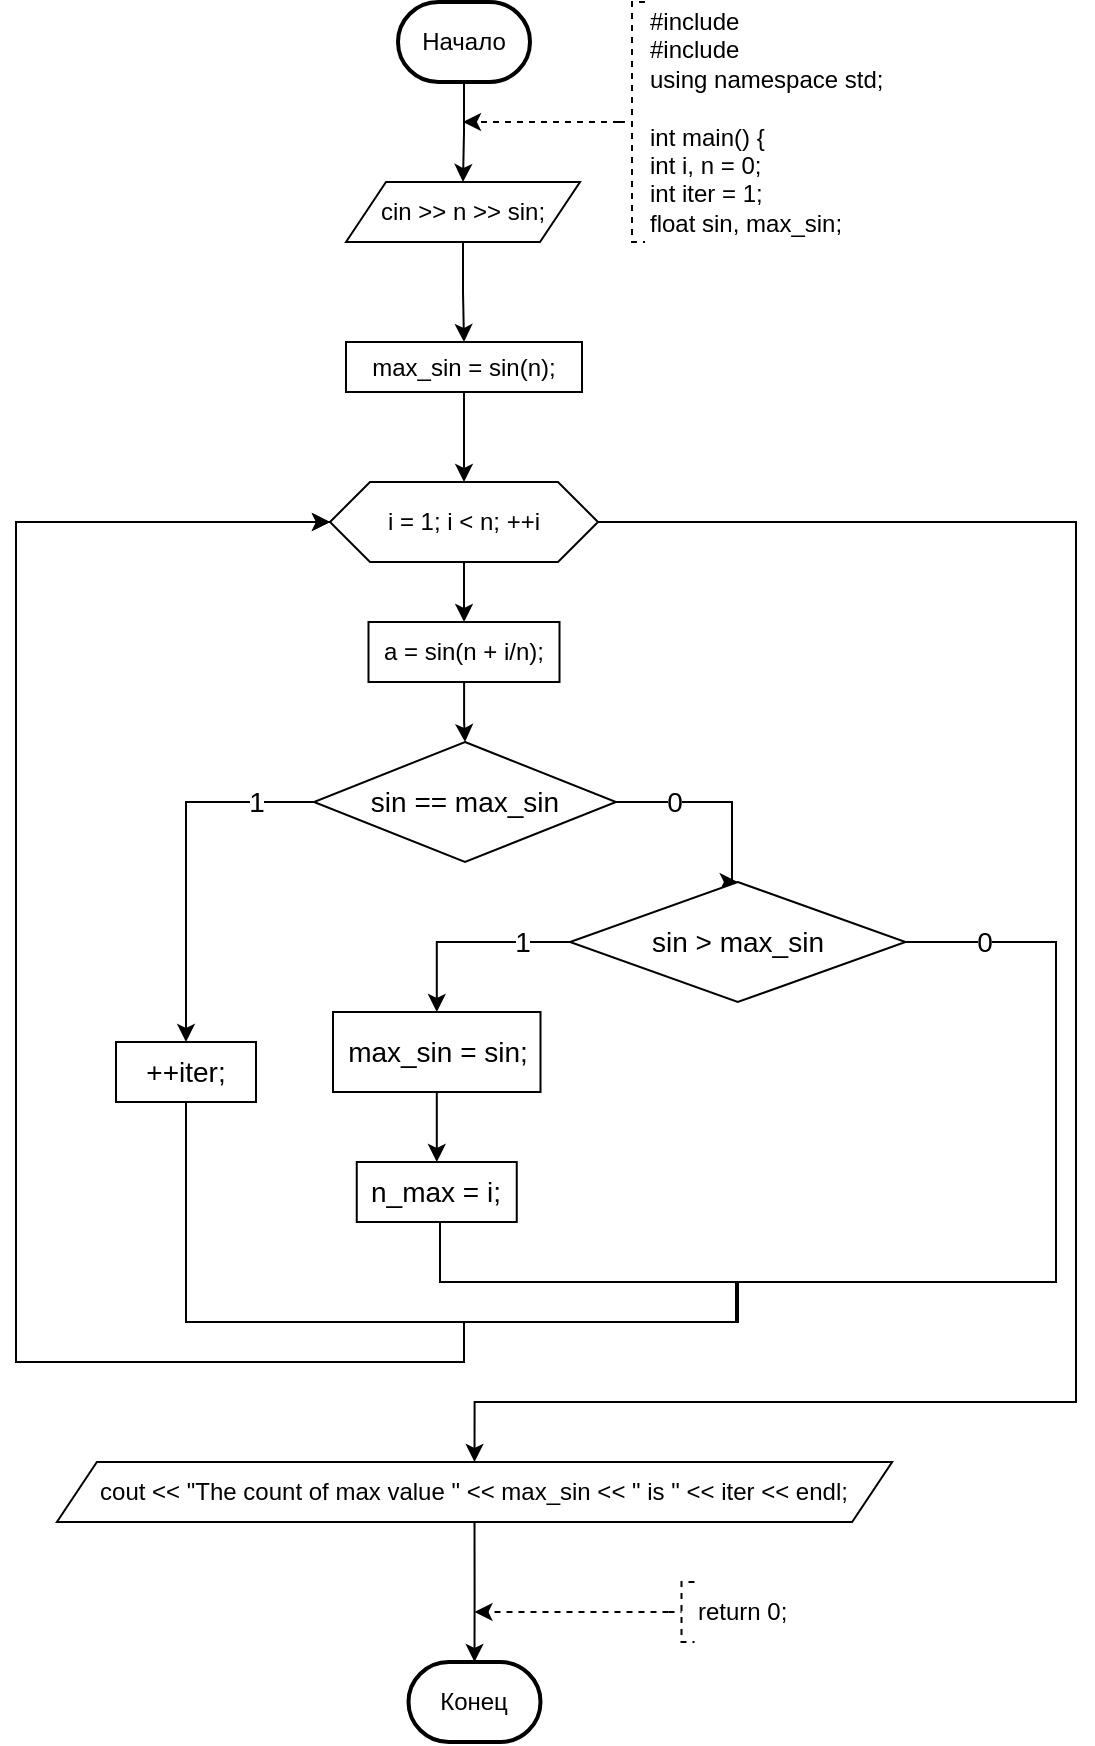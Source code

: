 <mxfile version="16.0.0" type="google"><diagram id="UgzziUN6D9vuVX7FSMJ2" name="Страница 1"><mxGraphModel dx="998" dy="588" grid="1" gridSize="10" guides="1" tooltips="1" connect="1" arrows="1" fold="1" page="1" pageScale="1" pageWidth="827" pageHeight="1169" math="0" shadow="0"><root><mxCell id="0"/><mxCell id="1" parent="0"/><mxCell id="xXJql5ytepg2skEufLeN-1" style="edgeStyle=orthogonalEdgeStyle;rounded=0;orthogonalLoop=1;jettySize=auto;html=1;entryX=0.5;entryY=0;entryDx=0;entryDy=0;exitX=0.5;exitY=1;exitDx=0;exitDy=0;exitPerimeter=0;" edge="1" parent="1" source="xXJql5ytepg2skEufLeN-2" target="xXJql5ytepg2skEufLeN-4"><mxGeometry relative="1" as="geometry"><mxPoint x="404" y="80" as="sourcePoint"/><Array as="points"/></mxGeometry></mxCell><mxCell id="xXJql5ytepg2skEufLeN-2" value="Начало" style="strokeWidth=2;html=1;shape=mxgraph.flowchart.terminator;whiteSpace=wrap;" vertex="1" parent="1"><mxGeometry x="381" y="40" width="66" height="40" as="geometry"/></mxCell><mxCell id="xXJql5ytepg2skEufLeN-3" style="edgeStyle=orthogonalEdgeStyle;rounded=0;orthogonalLoop=1;jettySize=auto;html=1;entryX=0.5;entryY=0;entryDx=0;entryDy=0;" edge="1" parent="1" source="xXJql5ytepg2skEufLeN-4" target="xXJql5ytepg2skEufLeN-8"><mxGeometry relative="1" as="geometry"/></mxCell><mxCell id="xXJql5ytepg2skEufLeN-4" value="cin &amp;gt;&amp;gt; n &amp;gt;&amp;gt; sin;" style="shape=parallelogram;perimeter=parallelogramPerimeter;whiteSpace=wrap;html=1;fixedSize=1;" vertex="1" parent="1"><mxGeometry x="355" y="130" width="117" height="30" as="geometry"/></mxCell><mxCell id="xXJql5ytepg2skEufLeN-5" style="edgeStyle=orthogonalEdgeStyle;rounded=0;orthogonalLoop=1;jettySize=auto;html=1;dashed=1;" edge="1" parent="1" source="xXJql5ytepg2skEufLeN-6"><mxGeometry relative="1" as="geometry"><mxPoint x="413.5" y="100.0" as="targetPoint"/><Array as="points"><mxPoint x="465.5" y="100"/><mxPoint x="465.5" y="100"/></Array></mxGeometry></mxCell><mxCell id="xXJql5ytepg2skEufLeN-6" value="#include &lt;br&gt;#include &lt;br&gt;using namespace std;&lt;br&gt;&lt;br&gt;int main() {&lt;br&gt;&#9;int i, n = 0;&lt;br&gt;&#9;int iter = 1;&lt;br&gt;&#9;float sin, max_sin;" style="strokeWidth=1;html=1;shape=mxgraph.flowchart.annotation_2;align=left;labelPosition=right;pointerEvents=1;dashed=1;" vertex="1" parent="1"><mxGeometry x="491.5" y="40" width="13" height="120" as="geometry"/></mxCell><mxCell id="xXJql5ytepg2skEufLeN-7" style="edgeStyle=orthogonalEdgeStyle;rounded=0;orthogonalLoop=1;jettySize=auto;html=1;entryX=0.5;entryY=0;entryDx=0;entryDy=0;" edge="1" parent="1" source="xXJql5ytepg2skEufLeN-8" target="xXJql5ytepg2skEufLeN-11"><mxGeometry relative="1" as="geometry"/></mxCell><mxCell id="xXJql5ytepg2skEufLeN-8" value="max_sin = sin(n);" style="rounded=0;whiteSpace=wrap;html=1;" vertex="1" parent="1"><mxGeometry x="355" y="210" width="118" height="25" as="geometry"/></mxCell><mxCell id="xXJql5ytepg2skEufLeN-9" value="" style="edgeStyle=orthogonalEdgeStyle;rounded=0;orthogonalLoop=1;jettySize=auto;html=1;" edge="1" parent="1" source="xXJql5ytepg2skEufLeN-11" target="xXJql5ytepg2skEufLeN-13"><mxGeometry relative="1" as="geometry"/></mxCell><mxCell id="xXJql5ytepg2skEufLeN-10" style="edgeStyle=orthogonalEdgeStyle;rounded=0;orthogonalLoop=1;jettySize=auto;html=1;entryX=0.5;entryY=0;entryDx=0;entryDy=0;" edge="1" parent="1" source="xXJql5ytepg2skEufLeN-11" target="xXJql5ytepg2skEufLeN-15"><mxGeometry relative="1" as="geometry"><Array as="points"><mxPoint x="720" y="300"/><mxPoint x="720" y="740"/><mxPoint x="419" y="740"/></Array></mxGeometry></mxCell><mxCell id="xXJql5ytepg2skEufLeN-11" value="i = 1; i &lt; n; ++i" style="shape=hexagon;perimeter=hexagonPerimeter2;whiteSpace=wrap;html=1;fixedSize=1;" vertex="1" parent="1"><mxGeometry x="347" y="280" width="134" height="40" as="geometry"/></mxCell><mxCell id="xXJql5ytepg2skEufLeN-12" value="" style="edgeStyle=orthogonalEdgeStyle;rounded=0;orthogonalLoop=1;jettySize=auto;html=1;entryX=0.5;entryY=0;entryDx=0;entryDy=0;" edge="1" parent="1" source="xXJql5ytepg2skEufLeN-13" target="xXJql5ytepg2skEufLeN-21"><mxGeometry relative="1" as="geometry"><mxPoint x="413.526" y="410" as="targetPoint"/></mxGeometry></mxCell><mxCell id="xXJql5ytepg2skEufLeN-13" value="a = sin(n + i/n);" style="whiteSpace=wrap;html=1;" vertex="1" parent="1"><mxGeometry x="366.25" y="350" width="95.5" height="30" as="geometry"/></mxCell><mxCell id="xXJql5ytepg2skEufLeN-14" style="edgeStyle=orthogonalEdgeStyle;rounded=0;sketch=0;orthogonalLoop=1;jettySize=auto;html=1;exitX=0.5;exitY=1;exitDx=0;exitDy=0;entryX=0.5;entryY=0;entryDx=0;entryDy=0;fontSize=14;strokeColor=default;entryPerimeter=0;" edge="1" parent="1" source="xXJql5ytepg2skEufLeN-15" target="xXJql5ytepg2skEufLeN-16"><mxGeometry relative="1" as="geometry"><mxPoint x="419.24" y="850" as="targetPoint"/></mxGeometry></mxCell><mxCell id="xXJql5ytepg2skEufLeN-15" value="cout &lt;&lt; &quot;The count of max value &quot; &lt;&lt; max_sin &lt;&lt; &quot; is &quot; &lt;&lt; iter &lt;&lt; endl;" style="shape=parallelogram;perimeter=parallelogramPerimeter;whiteSpace=wrap;html=1;fixedSize=1;" vertex="1" parent="1"><mxGeometry x="210.44" y="770" width="417.63" height="30" as="geometry"/></mxCell><mxCell id="xXJql5ytepg2skEufLeN-16" value="Конец" style="strokeWidth=2;html=1;shape=mxgraph.flowchart.terminator;whiteSpace=wrap;" vertex="1" parent="1"><mxGeometry x="386.25" y="870" width="66" height="40" as="geometry"/></mxCell><mxCell id="xXJql5ytepg2skEufLeN-17" style="edgeStyle=orthogonalEdgeStyle;rounded=0;orthogonalLoop=1;jettySize=auto;html=1;exitX=0;exitY=0.5;exitDx=0;exitDy=0;exitPerimeter=0;dashed=1;" edge="1" parent="1" source="xXJql5ytepg2skEufLeN-18"><mxGeometry relative="1" as="geometry"><mxPoint x="419.25" y="845" as="targetPoint"/><mxPoint x="509.25" y="920" as="sourcePoint"/></mxGeometry></mxCell><mxCell id="xXJql5ytepg2skEufLeN-18" value="return 0;" style="strokeWidth=1;html=1;shape=mxgraph.flowchart.annotation_2;align=left;labelPosition=right;pointerEvents=1;dashed=1;" vertex="1" parent="1"><mxGeometry x="516.25" y="830" width="13" height="30" as="geometry"/></mxCell><mxCell id="xXJql5ytepg2skEufLeN-19" value="1" style="edgeStyle=orthogonalEdgeStyle;rounded=0;orthogonalLoop=1;jettySize=auto;html=1;entryX=0.5;entryY=0;entryDx=0;entryDy=0;fontSize=14;exitX=0;exitY=0.5;exitDx=0;exitDy=0;" edge="1" parent="1" source="xXJql5ytepg2skEufLeN-21" target="xXJql5ytepg2skEufLeN-23"><mxGeometry x="-0.685" relative="1" as="geometry"><Array as="points"><mxPoint x="275" y="440"/></Array><mxPoint as="offset"/></mxGeometry></mxCell><mxCell id="xXJql5ytepg2skEufLeN-20" value="0" style="edgeStyle=orthogonalEdgeStyle;rounded=0;orthogonalLoop=1;jettySize=auto;html=1;fontSize=14;entryX=0.5;entryY=0;entryDx=0;entryDy=0;exitX=1;exitY=0.5;exitDx=0;exitDy=0;" edge="1" parent="1" source="xXJql5ytepg2skEufLeN-21" target="xXJql5ytepg2skEufLeN-30"><mxGeometry x="-0.435" relative="1" as="geometry"><mxPoint as="offset"/><mxPoint x="548.053" y="480" as="targetPoint"/><Array as="points"><mxPoint x="548" y="440"/></Array></mxGeometry></mxCell><mxCell id="xXJql5ytepg2skEufLeN-21" value="sin == max_sin" style="rhombus;whiteSpace=wrap;html=1;fontSize=14;" vertex="1" parent="1"><mxGeometry x="339" y="410" width="151" height="60" as="geometry"/></mxCell><mxCell id="xXJql5ytepg2skEufLeN-23" value="++iter;" style="rounded=0;whiteSpace=wrap;html=1;fontSize=14;" vertex="1" parent="1"><mxGeometry x="240" y="560" width="70" height="30" as="geometry"/></mxCell><mxCell id="xXJql5ytepg2skEufLeN-26" style="edgeStyle=orthogonalEdgeStyle;rounded=0;sketch=0;orthogonalLoop=1;jettySize=auto;html=1;entryX=0;entryY=0.5;entryDx=0;entryDy=0;fontSize=14;strokeColor=default;exitX=0.5;exitY=1;exitDx=0;exitDy=0;" edge="1" parent="1" source="xXJql5ytepg2skEufLeN-23" target="xXJql5ytepg2skEufLeN-11"><mxGeometry relative="1" as="geometry"><Array as="points"><mxPoint x="275" y="700"/><mxPoint x="414" y="700"/><mxPoint x="414" y="720"/><mxPoint x="190" y="720"/><mxPoint x="190" y="300"/></Array><mxPoint x="280" y="620" as="sourcePoint"/></mxGeometry></mxCell><mxCell id="xXJql5ytepg2skEufLeN-28" value="1" style="edgeStyle=orthogonalEdgeStyle;rounded=0;sketch=0;orthogonalLoop=1;jettySize=auto;html=1;strokeColor=default;fontSize=14;" edge="1" parent="1" source="xXJql5ytepg2skEufLeN-30" target="xXJql5ytepg2skEufLeN-32"><mxGeometry x="-0.514" relative="1" as="geometry"><mxPoint as="offset"/></mxGeometry></mxCell><mxCell id="xXJql5ytepg2skEufLeN-29" value="0" style="edgeStyle=orthogonalEdgeStyle;rounded=0;sketch=0;orthogonalLoop=1;jettySize=auto;html=1;exitX=1;exitY=0.5;exitDx=0;exitDy=0;fontSize=14;strokeColor=default;entryX=0;entryY=0.5;entryDx=0;entryDy=0;" edge="1" parent="1" source="xXJql5ytepg2skEufLeN-30" target="xXJql5ytepg2skEufLeN-11"><mxGeometry x="-0.945" relative="1" as="geometry"><mxPoint x="290" y="300" as="targetPoint"/><Array as="points"><mxPoint x="710" y="510"/><mxPoint x="710" y="680"/><mxPoint x="551" y="680"/><mxPoint x="551" y="700"/><mxPoint x="414" y="700"/><mxPoint x="414" y="720"/><mxPoint x="190" y="720"/><mxPoint x="190" y="300"/></Array><mxPoint x="1" as="offset"/></mxGeometry></mxCell><mxCell id="xXJql5ytepg2skEufLeN-30" value="sin &gt; max_sin" style="rhombus;whiteSpace=wrap;html=1;fontSize=14;" vertex="1" parent="1"><mxGeometry x="467" y="480" width="167.75" height="60" as="geometry"/></mxCell><mxCell id="xXJql5ytepg2skEufLeN-41" value="" style="edgeStyle=orthogonalEdgeStyle;rounded=0;sketch=0;orthogonalLoop=1;jettySize=auto;html=1;fontSize=14;strokeColor=default;" edge="1" parent="1" source="xXJql5ytepg2skEufLeN-32" target="xXJql5ytepg2skEufLeN-25"><mxGeometry relative="1" as="geometry"/></mxCell><mxCell id="xXJql5ytepg2skEufLeN-32" value="max_sin = sin;" style="whiteSpace=wrap;html=1;fontSize=14;" vertex="1" parent="1"><mxGeometry x="348.5" y="545" width="103.75" height="40" as="geometry"/></mxCell><mxCell id="xXJql5ytepg2skEufLeN-25" value="n_max = i;" style="rounded=0;whiteSpace=wrap;html=1;fontSize=14;" vertex="1" parent="1"><mxGeometry x="360.38" y="620" width="80" height="30" as="geometry"/></mxCell><mxCell id="xXJql5ytepg2skEufLeN-40" value="" style="edgeStyle=orthogonalEdgeStyle;rounded=0;sketch=0;orthogonalLoop=1;jettySize=auto;html=1;fontSize=14;strokeColor=default;endArrow=none;entryX=0;entryY=0.5;entryDx=0;entryDy=0;exitX=0.5;exitY=1;exitDx=0;exitDy=0;" edge="1" parent="1" source="xXJql5ytepg2skEufLeN-25" target="xXJql5ytepg2skEufLeN-11"><mxGeometry relative="1" as="geometry"><mxPoint x="290" y="300" as="targetPoint"/><Array as="points"><mxPoint x="402" y="650"/><mxPoint x="402" y="680"/><mxPoint x="550" y="680"/><mxPoint x="550" y="700"/><mxPoint x="414" y="700"/><mxPoint x="414" y="720"/><mxPoint x="190" y="720"/><mxPoint x="190" y="300"/></Array><mxPoint x="480" y="660" as="sourcePoint"/></mxGeometry></mxCell></root></mxGraphModel></diagram></mxfile>